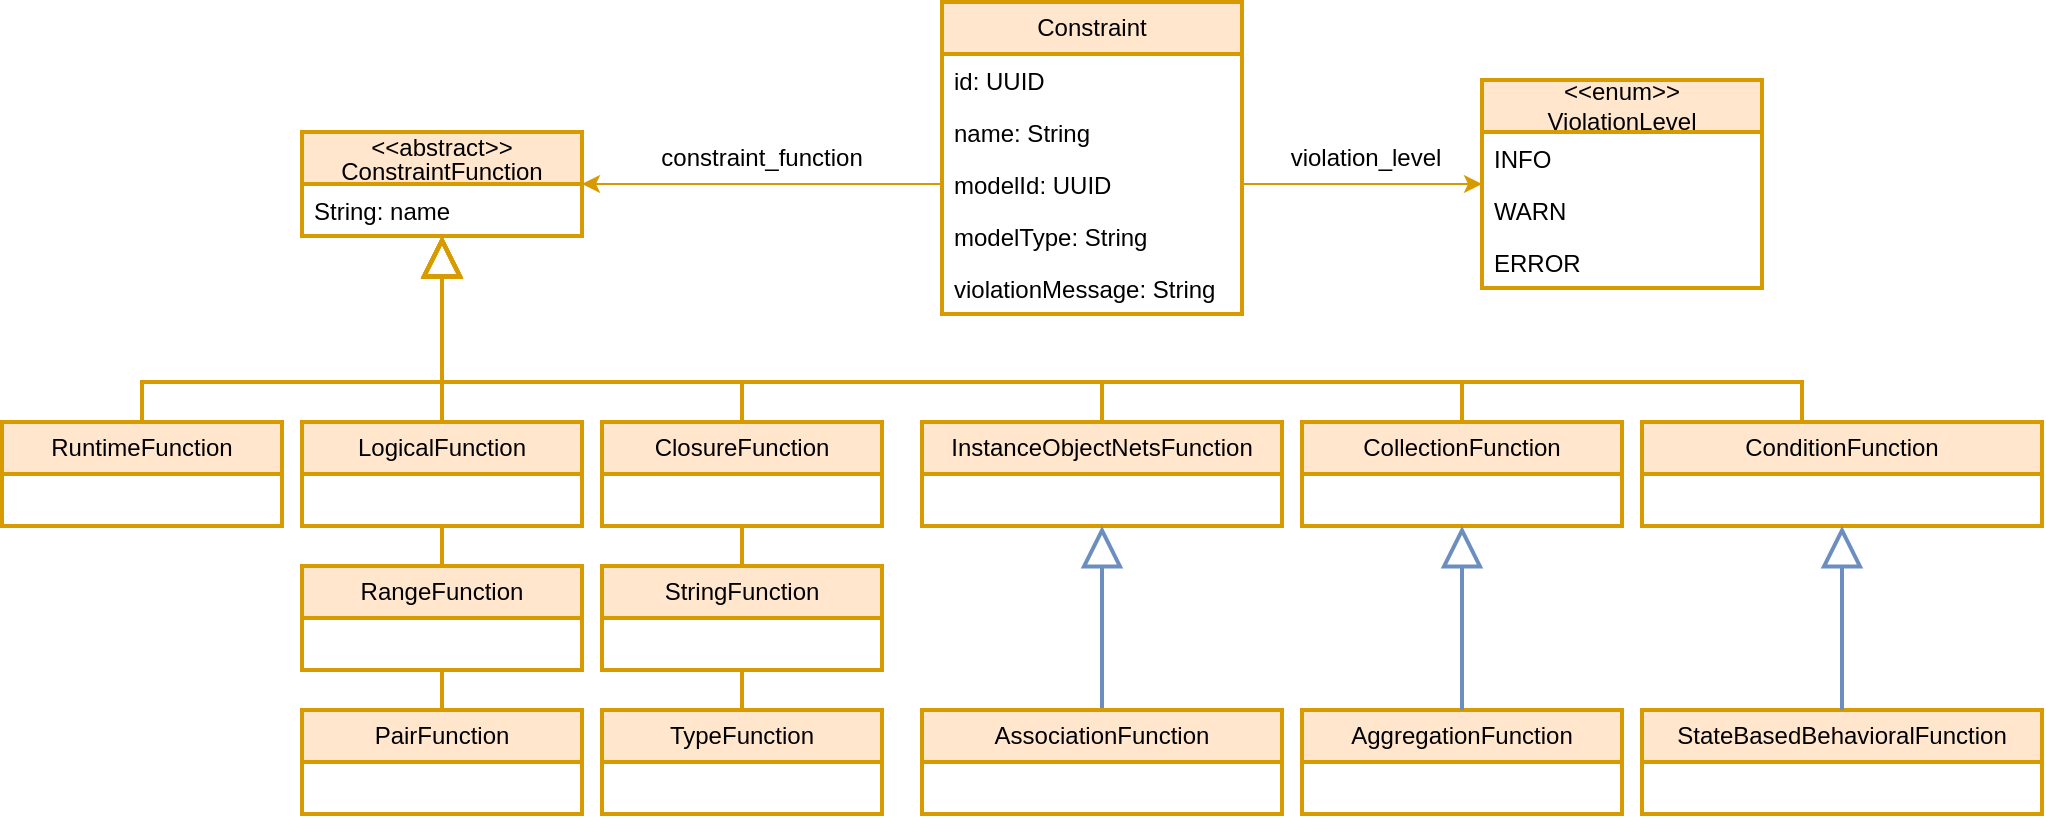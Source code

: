 <mxfile version="21.0.2" type="device"><diagram name="Page-1" id="vdJCaz6zCRQi6W6Z7t_T"><mxGraphModel dx="2284" dy="834" grid="1" gridSize="10" guides="1" tooltips="1" connect="1" arrows="1" fold="1" page="1" pageScale="1" pageWidth="850" pageHeight="1100" math="0" shadow="0"><root><mxCell id="0"/><mxCell id="1" parent="0"/><mxCell id="eNfFLNVIUVJQHDzPTLuA-2" value="Constraint" style="swimlane;fontStyle=0;childLayout=stackLayout;horizontal=1;startSize=26;fillColor=#ffe6cc;horizontalStack=0;resizeParent=1;resizeParentMax=0;resizeLast=0;collapsible=1;marginBottom=0;whiteSpace=wrap;html=1;strokeColor=#d79b00;strokeWidth=2;" vertex="1" parent="1"><mxGeometry x="330" y="70" width="150" height="156" as="geometry"/></mxCell><mxCell id="eNfFLNVIUVJQHDzPTLuA-3" value="id: UUID" style="text;strokeColor=none;fillColor=none;align=left;verticalAlign=top;spacingLeft=4;spacingRight=4;overflow=hidden;rotatable=0;points=[[0,0.5],[1,0.5]];portConstraint=eastwest;whiteSpace=wrap;html=1;" vertex="1" parent="eNfFLNVIUVJQHDzPTLuA-2"><mxGeometry y="26" width="150" height="26" as="geometry"/></mxCell><mxCell id="eNfFLNVIUVJQHDzPTLuA-4" value="name: String" style="text;strokeColor=none;fillColor=none;align=left;verticalAlign=top;spacingLeft=4;spacingRight=4;overflow=hidden;rotatable=0;points=[[0,0.5],[1,0.5]];portConstraint=eastwest;whiteSpace=wrap;html=1;" vertex="1" parent="eNfFLNVIUVJQHDzPTLuA-2"><mxGeometry y="52" width="150" height="26" as="geometry"/></mxCell><mxCell id="eNfFLNVIUVJQHDzPTLuA-5" value="modelId: UUID" style="text;strokeColor=none;fillColor=none;align=left;verticalAlign=top;spacingLeft=4;spacingRight=4;overflow=hidden;rotatable=0;points=[[0,0.5],[1,0.5]];portConstraint=eastwest;whiteSpace=wrap;html=1;" vertex="1" parent="eNfFLNVIUVJQHDzPTLuA-2"><mxGeometry y="78" width="150" height="26" as="geometry"/></mxCell><mxCell id="eNfFLNVIUVJQHDzPTLuA-6" value="modelType: String" style="text;strokeColor=none;fillColor=none;align=left;verticalAlign=top;spacingLeft=4;spacingRight=4;overflow=hidden;rotatable=0;points=[[0,0.5],[1,0.5]];portConstraint=eastwest;whiteSpace=wrap;html=1;" vertex="1" parent="eNfFLNVIUVJQHDzPTLuA-2"><mxGeometry y="104" width="150" height="26" as="geometry"/></mxCell><mxCell id="eNfFLNVIUVJQHDzPTLuA-11" value="violationMessage: String" style="text;strokeColor=none;fillColor=none;align=left;verticalAlign=top;spacingLeft=4;spacingRight=4;overflow=hidden;rotatable=0;points=[[0,0.5],[1,0.5]];portConstraint=eastwest;whiteSpace=wrap;html=1;" vertex="1" parent="eNfFLNVIUVJQHDzPTLuA-2"><mxGeometry y="130" width="150" height="26" as="geometry"/></mxCell><mxCell id="eNfFLNVIUVJQHDzPTLuA-12" value="&amp;lt;&amp;lt;enum&amp;gt;&amp;gt;&lt;br&gt;ViolationLevel" style="swimlane;fontStyle=0;childLayout=stackLayout;horizontal=1;startSize=26;fillColor=#ffe6cc;horizontalStack=0;resizeParent=1;resizeParentMax=0;resizeLast=0;collapsible=1;marginBottom=0;whiteSpace=wrap;html=1;strokeColor=#d79b00;strokeWidth=2;" vertex="1" parent="1"><mxGeometry x="600" y="109" width="140" height="104" as="geometry"/></mxCell><mxCell id="eNfFLNVIUVJQHDzPTLuA-13" value="INFO" style="text;strokeColor=none;fillColor=none;align=left;verticalAlign=top;spacingLeft=4;spacingRight=4;overflow=hidden;rotatable=0;points=[[0,0.5],[1,0.5]];portConstraint=eastwest;whiteSpace=wrap;html=1;" vertex="1" parent="eNfFLNVIUVJQHDzPTLuA-12"><mxGeometry y="26" width="140" height="26" as="geometry"/></mxCell><mxCell id="eNfFLNVIUVJQHDzPTLuA-14" value="WARN" style="text;strokeColor=none;fillColor=none;align=left;verticalAlign=top;spacingLeft=4;spacingRight=4;overflow=hidden;rotatable=0;points=[[0,0.5],[1,0.5]];portConstraint=eastwest;whiteSpace=wrap;html=1;" vertex="1" parent="eNfFLNVIUVJQHDzPTLuA-12"><mxGeometry y="52" width="140" height="26" as="geometry"/></mxCell><mxCell id="eNfFLNVIUVJQHDzPTLuA-15" value="ERROR" style="text;strokeColor=none;fillColor=none;align=left;verticalAlign=top;spacingLeft=4;spacingRight=4;overflow=hidden;rotatable=0;points=[[0,0.5],[1,0.5]];portConstraint=eastwest;whiteSpace=wrap;html=1;" vertex="1" parent="eNfFLNVIUVJQHDzPTLuA-12"><mxGeometry y="78" width="140" height="26" as="geometry"/></mxCell><mxCell id="eNfFLNVIUVJQHDzPTLuA-17" value="&lt;p style=&quot;line-height: 100%;&quot;&gt;&amp;lt;&amp;lt;abstract&amp;gt;&amp;gt;&lt;br&gt;ConstraintFunction&lt;/p&gt;" style="swimlane;fontStyle=0;childLayout=stackLayout;horizontal=1;startSize=26;fillColor=#ffe6cc;horizontalStack=0;resizeParent=1;resizeParentMax=0;resizeLast=0;collapsible=1;marginBottom=0;whiteSpace=wrap;html=1;strokeWidth=2;strokeColor=#d79b00;" vertex="1" parent="1"><mxGeometry x="10" y="135" width="140" height="52" as="geometry"/></mxCell><mxCell id="eNfFLNVIUVJQHDzPTLuA-18" value="String: name" style="text;strokeColor=none;fillColor=none;align=left;verticalAlign=top;spacingLeft=4;spacingRight=4;overflow=hidden;rotatable=0;points=[[0,0.5],[1,0.5]];portConstraint=eastwest;whiteSpace=wrap;html=1;" vertex="1" parent="eNfFLNVIUVJQHDzPTLuA-17"><mxGeometry y="26" width="140" height="26" as="geometry"/></mxCell><mxCell id="eNfFLNVIUVJQHDzPTLuA-21" value="RuntimeFunction" style="swimlane;fontStyle=0;childLayout=stackLayout;horizontal=1;startSize=26;fillColor=#ffe6cc;horizontalStack=0;resizeParent=1;resizeParentMax=0;resizeLast=0;collapsible=1;marginBottom=0;whiteSpace=wrap;html=1;strokeColor=#d79b00;strokeWidth=2;" vertex="1" parent="1"><mxGeometry x="-140" y="280" width="140" height="52" as="geometry"/></mxCell><mxCell id="eNfFLNVIUVJQHDzPTLuA-23" value="&amp;nbsp; &amp;nbsp; &amp;nbsp;" style="text;strokeColor=none;fillColor=none;align=left;verticalAlign=top;spacingLeft=4;spacingRight=4;overflow=hidden;rotatable=0;points=[[0,0.5],[1,0.5]];portConstraint=eastwest;whiteSpace=wrap;html=1;" vertex="1" parent="eNfFLNVIUVJQHDzPTLuA-21"><mxGeometry y="26" width="140" height="26" as="geometry"/></mxCell><mxCell id="eNfFLNVIUVJQHDzPTLuA-25" value="InstanceObjectNetsFunction" style="swimlane;fontStyle=0;childLayout=stackLayout;horizontal=1;startSize=26;fillColor=#ffe6cc;horizontalStack=0;resizeParent=1;resizeParentMax=0;resizeLast=0;collapsible=1;marginBottom=0;whiteSpace=wrap;html=1;strokeColor=#d79b00;strokeWidth=2;" vertex="1" parent="1"><mxGeometry x="320" y="280" width="180" height="52" as="geometry"/></mxCell><mxCell id="eNfFLNVIUVJQHDzPTLuA-26" value="&amp;nbsp; &amp;nbsp; &amp;nbsp;" style="text;strokeColor=none;fillColor=none;align=left;verticalAlign=top;spacingLeft=4;spacingRight=4;overflow=hidden;rotatable=0;points=[[0,0.5],[1,0.5]];portConstraint=eastwest;whiteSpace=wrap;html=1;" vertex="1" parent="eNfFLNVIUVJQHDzPTLuA-25"><mxGeometry y="26" width="180" height="26" as="geometry"/></mxCell><mxCell id="eNfFLNVIUVJQHDzPTLuA-27" value="RangeFunction" style="swimlane;fontStyle=0;childLayout=stackLayout;horizontal=1;startSize=26;fillColor=#ffe6cc;horizontalStack=0;resizeParent=1;resizeParentMax=0;resizeLast=0;collapsible=1;marginBottom=0;whiteSpace=wrap;html=1;strokeColor=#d79b00;strokeWidth=2;" vertex="1" parent="1"><mxGeometry x="10" y="352" width="140" height="52" as="geometry"/></mxCell><mxCell id="eNfFLNVIUVJQHDzPTLuA-28" value="&amp;nbsp; &amp;nbsp; &amp;nbsp;" style="text;strokeColor=none;fillColor=none;align=left;verticalAlign=top;spacingLeft=4;spacingRight=4;overflow=hidden;rotatable=0;points=[[0,0.5],[1,0.5]];portConstraint=eastwest;whiteSpace=wrap;html=1;" vertex="1" parent="eNfFLNVIUVJQHDzPTLuA-27"><mxGeometry y="26" width="140" height="26" as="geometry"/></mxCell><mxCell id="eNfFLNVIUVJQHDzPTLuA-29" value="PairFunction" style="swimlane;fontStyle=0;childLayout=stackLayout;horizontal=1;startSize=26;fillColor=#ffe6cc;horizontalStack=0;resizeParent=1;resizeParentMax=0;resizeLast=0;collapsible=1;marginBottom=0;whiteSpace=wrap;html=1;strokeColor=#d79b00;strokeWidth=2;" vertex="1" parent="1"><mxGeometry x="10" y="424" width="140" height="52" as="geometry"/></mxCell><mxCell id="eNfFLNVIUVJQHDzPTLuA-30" value="&amp;nbsp; &amp;nbsp; &amp;nbsp;" style="text;strokeColor=none;fillColor=none;align=left;verticalAlign=top;spacingLeft=4;spacingRight=4;overflow=hidden;rotatable=0;points=[[0,0.5],[1,0.5]];portConstraint=eastwest;whiteSpace=wrap;html=1;" vertex="1" parent="eNfFLNVIUVJQHDzPTLuA-29"><mxGeometry y="26" width="140" height="26" as="geometry"/></mxCell><mxCell id="eNfFLNVIUVJQHDzPTLuA-31" value="ClosureFunction" style="swimlane;fontStyle=0;childLayout=stackLayout;horizontal=1;startSize=26;fillColor=#ffe6cc;horizontalStack=0;resizeParent=1;resizeParentMax=0;resizeLast=0;collapsible=1;marginBottom=0;whiteSpace=wrap;html=1;strokeColor=#d79b00;strokeWidth=2;" vertex="1" parent="1"><mxGeometry x="160" y="280" width="140" height="52" as="geometry"/></mxCell><mxCell id="eNfFLNVIUVJQHDzPTLuA-32" value="&amp;nbsp; &amp;nbsp; &amp;nbsp;" style="text;strokeColor=none;fillColor=none;align=left;verticalAlign=top;spacingLeft=4;spacingRight=4;overflow=hidden;rotatable=0;points=[[0,0.5],[1,0.5]];portConstraint=eastwest;whiteSpace=wrap;html=1;" vertex="1" parent="eNfFLNVIUVJQHDzPTLuA-31"><mxGeometry y="26" width="140" height="26" as="geometry"/></mxCell><mxCell id="eNfFLNVIUVJQHDzPTLuA-33" value="StringFunction" style="swimlane;fontStyle=0;childLayout=stackLayout;horizontal=1;startSize=26;fillColor=#ffe6cc;horizontalStack=0;resizeParent=1;resizeParentMax=0;resizeLast=0;collapsible=1;marginBottom=0;whiteSpace=wrap;html=1;strokeColor=#d79b00;strokeWidth=2;" vertex="1" parent="1"><mxGeometry x="160" y="352" width="140" height="52" as="geometry"/></mxCell><mxCell id="eNfFLNVIUVJQHDzPTLuA-34" value="&amp;nbsp; &amp;nbsp; &amp;nbsp;" style="text;strokeColor=none;fillColor=none;align=left;verticalAlign=top;spacingLeft=4;spacingRight=4;overflow=hidden;rotatable=0;points=[[0,0.5],[1,0.5]];portConstraint=eastwest;whiteSpace=wrap;html=1;" vertex="1" parent="eNfFLNVIUVJQHDzPTLuA-33"><mxGeometry y="26" width="140" height="26" as="geometry"/></mxCell><mxCell id="eNfFLNVIUVJQHDzPTLuA-35" value="TypeFunction" style="swimlane;fontStyle=0;childLayout=stackLayout;horizontal=1;startSize=26;fillColor=#ffe6cc;horizontalStack=0;resizeParent=1;resizeParentMax=0;resizeLast=0;collapsible=1;marginBottom=0;whiteSpace=wrap;html=1;strokeColor=#d79b00;strokeWidth=2;" vertex="1" parent="1"><mxGeometry x="160" y="424" width="140" height="52" as="geometry"/></mxCell><mxCell id="eNfFLNVIUVJQHDzPTLuA-36" value="&amp;nbsp; &amp;nbsp; &amp;nbsp;" style="text;strokeColor=none;fillColor=none;align=left;verticalAlign=top;spacingLeft=4;spacingRight=4;overflow=hidden;rotatable=0;points=[[0,0.5],[1,0.5]];portConstraint=eastwest;whiteSpace=wrap;html=1;" vertex="1" parent="eNfFLNVIUVJQHDzPTLuA-35"><mxGeometry y="26" width="140" height="26" as="geometry"/></mxCell><mxCell id="eNfFLNVIUVJQHDzPTLuA-37" value="CollectionFunction" style="swimlane;fontStyle=0;childLayout=stackLayout;horizontal=1;startSize=26;fillColor=#ffe6cc;horizontalStack=0;resizeParent=1;resizeParentMax=0;resizeLast=0;collapsible=1;marginBottom=0;whiteSpace=wrap;html=1;strokeColor=#d79b00;strokeWidth=2;" vertex="1" parent="1"><mxGeometry x="510" y="280" width="160" height="52" as="geometry"/></mxCell><mxCell id="eNfFLNVIUVJQHDzPTLuA-38" value="&amp;nbsp; &amp;nbsp; &amp;nbsp;" style="text;strokeColor=none;fillColor=none;align=left;verticalAlign=top;spacingLeft=4;spacingRight=4;overflow=hidden;rotatable=0;points=[[0,0.5],[1,0.5]];portConstraint=eastwest;whiteSpace=wrap;html=1;" vertex="1" parent="eNfFLNVIUVJQHDzPTLuA-37"><mxGeometry y="26" width="160" height="26" as="geometry"/></mxCell><mxCell id="eNfFLNVIUVJQHDzPTLuA-39" value="ConditionFunction" style="swimlane;fontStyle=0;childLayout=stackLayout;horizontal=1;startSize=26;fillColor=#ffe6cc;horizontalStack=0;resizeParent=1;resizeParentMax=0;resizeLast=0;collapsible=1;marginBottom=0;whiteSpace=wrap;html=1;strokeColor=#d79b00;strokeWidth=2;" vertex="1" parent="1"><mxGeometry x="680" y="280" width="200" height="52" as="geometry"/></mxCell><mxCell id="eNfFLNVIUVJQHDzPTLuA-40" value="&amp;nbsp; &amp;nbsp; &amp;nbsp;" style="text;strokeColor=none;fillColor=none;align=left;verticalAlign=top;spacingLeft=4;spacingRight=4;overflow=hidden;rotatable=0;points=[[0,0.5],[1,0.5]];portConstraint=eastwest;whiteSpace=wrap;html=1;" vertex="1" parent="eNfFLNVIUVJQHDzPTLuA-39"><mxGeometry y="26" width="200" height="26" as="geometry"/></mxCell><mxCell id="eNfFLNVIUVJQHDzPTLuA-51" style="edgeStyle=orthogonalEdgeStyle;rounded=0;orthogonalLoop=1;jettySize=auto;html=1;exitX=0.5;exitY=0;exitDx=0;exitDy=0;endArrow=block;endFill=0;endSize=16;strokeColor=#D79B00;strokeWidth=2;" edge="1" parent="1" source="eNfFLNVIUVJQHDzPTLuA-41" target="eNfFLNVIUVJQHDzPTLuA-17"><mxGeometry relative="1" as="geometry"/></mxCell><mxCell id="eNfFLNVIUVJQHDzPTLuA-41" value="LogicalFunction" style="swimlane;fontStyle=0;childLayout=stackLayout;horizontal=1;startSize=26;fillColor=#ffe6cc;horizontalStack=0;resizeParent=1;resizeParentMax=0;resizeLast=0;collapsible=1;marginBottom=0;whiteSpace=wrap;html=1;strokeColor=#d79b00;strokeWidth=2;" vertex="1" parent="1"><mxGeometry x="10" y="280" width="140" height="52" as="geometry"/></mxCell><mxCell id="eNfFLNVIUVJQHDzPTLuA-42" value="&amp;nbsp; &amp;nbsp; &amp;nbsp;" style="text;strokeColor=none;fillColor=none;align=left;verticalAlign=top;spacingLeft=4;spacingRight=4;overflow=hidden;rotatable=0;points=[[0,0.5],[1,0.5]];portConstraint=eastwest;whiteSpace=wrap;html=1;" vertex="1" parent="eNfFLNVIUVJQHDzPTLuA-41"><mxGeometry y="26" width="140" height="26" as="geometry"/></mxCell><mxCell id="eNfFLNVIUVJQHDzPTLuA-47" style="edgeStyle=orthogonalEdgeStyle;rounded=0;orthogonalLoop=1;jettySize=auto;html=1;exitX=0;exitY=0.5;exitDx=0;exitDy=0;entryX=1;entryY=0.5;entryDx=0;entryDy=0;fillColor=#ffe6cc;strokeColor=#d79b00;" edge="1" parent="1" source="eNfFLNVIUVJQHDzPTLuA-5" target="eNfFLNVIUVJQHDzPTLuA-17"><mxGeometry relative="1" as="geometry"/></mxCell><mxCell id="eNfFLNVIUVJQHDzPTLuA-48" style="edgeStyle=orthogonalEdgeStyle;rounded=0;orthogonalLoop=1;jettySize=auto;html=1;exitX=1;exitY=0.5;exitDx=0;exitDy=0;entryX=0;entryY=0.5;entryDx=0;entryDy=0;strokeColor=#D79B00;" edge="1" parent="1" source="eNfFLNVIUVJQHDzPTLuA-5" target="eNfFLNVIUVJQHDzPTLuA-12"><mxGeometry relative="1" as="geometry"/></mxCell><mxCell id="eNfFLNVIUVJQHDzPTLuA-49" value="constraint_function" style="text;html=1;strokeColor=none;fillColor=none;align=center;verticalAlign=middle;whiteSpace=wrap;rounded=0;" vertex="1" parent="1"><mxGeometry x="210" y="133" width="60" height="30" as="geometry"/></mxCell><mxCell id="eNfFLNVIUVJQHDzPTLuA-50" value="violation_level" style="text;html=1;strokeColor=none;fillColor=none;align=center;verticalAlign=middle;whiteSpace=wrap;rounded=0;" vertex="1" parent="1"><mxGeometry x="512" y="133" width="60" height="30" as="geometry"/></mxCell><mxCell id="eNfFLNVIUVJQHDzPTLuA-52" style="edgeStyle=orthogonalEdgeStyle;rounded=0;orthogonalLoop=1;jettySize=auto;html=1;exitX=0.5;exitY=0;exitDx=0;exitDy=0;endArrow=block;endFill=0;endSize=16;strokeColor=#D79B00;strokeWidth=2;" edge="1" parent="1" source="eNfFLNVIUVJQHDzPTLuA-21" target="eNfFLNVIUVJQHDzPTLuA-17"><mxGeometry relative="1" as="geometry"><mxPoint x="90" y="290" as="sourcePoint"/><mxPoint x="90" y="197" as="targetPoint"/><Array as="points"><mxPoint x="-70" y="260"/><mxPoint x="80" y="260"/></Array></mxGeometry></mxCell><mxCell id="eNfFLNVIUVJQHDzPTLuA-53" style="edgeStyle=orthogonalEdgeStyle;rounded=0;orthogonalLoop=1;jettySize=auto;html=1;exitX=0.5;exitY=0;exitDx=0;exitDy=0;endArrow=block;endFill=0;endSize=16;strokeColor=#D79B00;strokeWidth=2;" edge="1" parent="1" source="eNfFLNVIUVJQHDzPTLuA-31" target="eNfFLNVIUVJQHDzPTLuA-17"><mxGeometry relative="1" as="geometry"><mxPoint x="100" y="300" as="sourcePoint"/><mxPoint x="100" y="207" as="targetPoint"/><Array as="points"><mxPoint x="230" y="260"/><mxPoint x="80" y="260"/></Array></mxGeometry></mxCell><mxCell id="eNfFLNVIUVJQHDzPTLuA-54" style="edgeStyle=orthogonalEdgeStyle;rounded=0;orthogonalLoop=1;jettySize=auto;html=1;exitX=0.5;exitY=0;exitDx=0;exitDy=0;endArrow=block;endFill=0;endSize=16;strokeColor=#D79B00;strokeWidth=2;" edge="1" parent="1" source="eNfFLNVIUVJQHDzPTLuA-25" target="eNfFLNVIUVJQHDzPTLuA-17"><mxGeometry relative="1" as="geometry"><mxPoint x="240" y="290" as="sourcePoint"/><mxPoint x="90" y="197" as="targetPoint"/><Array as="points"><mxPoint x="410" y="260"/><mxPoint x="80" y="260"/></Array></mxGeometry></mxCell><mxCell id="eNfFLNVIUVJQHDzPTLuA-55" style="edgeStyle=orthogonalEdgeStyle;rounded=0;orthogonalLoop=1;jettySize=auto;html=1;exitX=0.5;exitY=0;exitDx=0;exitDy=0;endArrow=block;endFill=0;endSize=16;strokeColor=#D79B00;strokeWidth=2;" edge="1" parent="1" source="eNfFLNVIUVJQHDzPTLuA-37" target="eNfFLNVIUVJQHDzPTLuA-17"><mxGeometry relative="1" as="geometry"><mxPoint x="90" y="290" as="sourcePoint"/><mxPoint x="90" y="197" as="targetPoint"/><Array as="points"><mxPoint x="590" y="260"/><mxPoint x="80" y="260"/></Array></mxGeometry></mxCell><mxCell id="eNfFLNVIUVJQHDzPTLuA-56" style="edgeStyle=orthogonalEdgeStyle;rounded=0;orthogonalLoop=1;jettySize=auto;html=1;exitX=0.5;exitY=0;exitDx=0;exitDy=0;endArrow=block;endFill=0;endSize=16;strokeColor=#D79B00;strokeWidth=2;" edge="1" parent="1" source="eNfFLNVIUVJQHDzPTLuA-39" target="eNfFLNVIUVJQHDzPTLuA-17"><mxGeometry relative="1" as="geometry"><mxPoint x="100" y="300" as="sourcePoint"/><mxPoint x="100" y="207" as="targetPoint"/><Array as="points"><mxPoint x="760" y="260"/><mxPoint x="80" y="260"/></Array></mxGeometry></mxCell><mxCell id="eNfFLNVIUVJQHDzPTLuA-58" value="" style="endArrow=none;html=1;rounded=0;strokeWidth=2;fillColor=#ffe6cc;strokeColor=#d79b00;" edge="1" parent="1" source="eNfFLNVIUVJQHDzPTLuA-27" target="eNfFLNVIUVJQHDzPTLuA-41"><mxGeometry width="50" height="50" relative="1" as="geometry"><mxPoint x="330" y="370" as="sourcePoint"/><mxPoint x="380" y="320" as="targetPoint"/></mxGeometry></mxCell><mxCell id="eNfFLNVIUVJQHDzPTLuA-59" value="" style="endArrow=none;html=1;rounded=0;strokeWidth=2;fillColor=#ffe6cc;strokeColor=#d79b00;" edge="1" parent="1" source="eNfFLNVIUVJQHDzPTLuA-29" target="eNfFLNVIUVJQHDzPTLuA-27"><mxGeometry width="50" height="50" relative="1" as="geometry"><mxPoint x="90" y="362" as="sourcePoint"/><mxPoint x="90" y="342" as="targetPoint"/></mxGeometry></mxCell><mxCell id="eNfFLNVIUVJQHDzPTLuA-60" value="" style="endArrow=none;html=1;rounded=0;strokeWidth=2;fillColor=#ffe6cc;strokeColor=#d79b00;" edge="1" parent="1" source="eNfFLNVIUVJQHDzPTLuA-33" target="eNfFLNVIUVJQHDzPTLuA-31"><mxGeometry width="50" height="50" relative="1" as="geometry"><mxPoint x="100" y="372" as="sourcePoint"/><mxPoint x="100" y="352" as="targetPoint"/></mxGeometry></mxCell><mxCell id="eNfFLNVIUVJQHDzPTLuA-61" value="" style="endArrow=none;html=1;rounded=0;strokeWidth=2;fillColor=#ffe6cc;strokeColor=#d79b00;" edge="1" parent="1" source="eNfFLNVIUVJQHDzPTLuA-35" target="eNfFLNVIUVJQHDzPTLuA-33"><mxGeometry width="50" height="50" relative="1" as="geometry"><mxPoint x="110" y="382" as="sourcePoint"/><mxPoint x="110" y="362" as="targetPoint"/></mxGeometry></mxCell><mxCell id="eNfFLNVIUVJQHDzPTLuA-70" style="edgeStyle=orthogonalEdgeStyle;rounded=0;orthogonalLoop=1;jettySize=auto;html=1;exitX=0.5;exitY=0;exitDx=0;exitDy=0;strokeWidth=2;fillColor=#dae8fc;strokeColor=#6c8ebf;endArrow=block;endFill=0;jumpSize=6;endSize=16;" edge="1" parent="1" source="eNfFLNVIUVJQHDzPTLuA-62" target="eNfFLNVIUVJQHDzPTLuA-25"><mxGeometry relative="1" as="geometry"/></mxCell><mxCell id="eNfFLNVIUVJQHDzPTLuA-62" value="AssociationFunction" style="swimlane;fontStyle=0;childLayout=stackLayout;horizontal=1;startSize=26;fillColor=#ffe6cc;horizontalStack=0;resizeParent=1;resizeParentMax=0;resizeLast=0;collapsible=1;marginBottom=0;whiteSpace=wrap;html=1;strokeColor=#d79b00;strokeWidth=2;" vertex="1" parent="1"><mxGeometry x="320" y="424" width="180" height="52" as="geometry"/></mxCell><mxCell id="eNfFLNVIUVJQHDzPTLuA-63" value="&amp;nbsp; &amp;nbsp; &amp;nbsp;" style="text;strokeColor=none;fillColor=none;align=left;verticalAlign=top;spacingLeft=4;spacingRight=4;overflow=hidden;rotatable=0;points=[[0,0.5],[1,0.5]];portConstraint=eastwest;whiteSpace=wrap;html=1;" vertex="1" parent="eNfFLNVIUVJQHDzPTLuA-62"><mxGeometry y="26" width="180" height="26" as="geometry"/></mxCell><mxCell id="eNfFLNVIUVJQHDzPTLuA-66" value="AggregationFunction" style="swimlane;fontStyle=0;childLayout=stackLayout;horizontal=1;startSize=26;fillColor=#ffe6cc;horizontalStack=0;resizeParent=1;resizeParentMax=0;resizeLast=0;collapsible=1;marginBottom=0;whiteSpace=wrap;html=1;strokeColor=#d79b00;strokeWidth=2;" vertex="1" parent="1"><mxGeometry x="510" y="424" width="160" height="52" as="geometry"/></mxCell><mxCell id="eNfFLNVIUVJQHDzPTLuA-67" value="&amp;nbsp; &amp;nbsp; &amp;nbsp;" style="text;strokeColor=none;fillColor=none;align=left;verticalAlign=top;spacingLeft=4;spacingRight=4;overflow=hidden;rotatable=0;points=[[0,0.5],[1,0.5]];portConstraint=eastwest;whiteSpace=wrap;html=1;" vertex="1" parent="eNfFLNVIUVJQHDzPTLuA-66"><mxGeometry y="26" width="160" height="26" as="geometry"/></mxCell><mxCell id="eNfFLNVIUVJQHDzPTLuA-68" value="StateBasedBehavioralFunction" style="swimlane;fontStyle=0;childLayout=stackLayout;horizontal=1;startSize=26;fillColor=#ffe6cc;horizontalStack=0;resizeParent=1;resizeParentMax=0;resizeLast=0;collapsible=1;marginBottom=0;whiteSpace=wrap;html=1;strokeColor=#d79b00;strokeWidth=2;" vertex="1" parent="1"><mxGeometry x="680" y="424" width="200" height="52" as="geometry"/></mxCell><mxCell id="eNfFLNVIUVJQHDzPTLuA-69" value="&amp;nbsp; &amp;nbsp; &amp;nbsp;" style="text;strokeColor=none;fillColor=none;align=left;verticalAlign=top;spacingLeft=4;spacingRight=4;overflow=hidden;rotatable=0;points=[[0,0.5],[1,0.5]];portConstraint=eastwest;whiteSpace=wrap;html=1;" vertex="1" parent="eNfFLNVIUVJQHDzPTLuA-68"><mxGeometry y="26" width="200" height="26" as="geometry"/></mxCell><mxCell id="eNfFLNVIUVJQHDzPTLuA-71" style="edgeStyle=orthogonalEdgeStyle;rounded=0;orthogonalLoop=1;jettySize=auto;html=1;strokeWidth=2;fillColor=#dae8fc;strokeColor=#6c8ebf;endArrow=block;endFill=0;jumpSize=6;endSize=16;" edge="1" parent="1" source="eNfFLNVIUVJQHDzPTLuA-66" target="eNfFLNVIUVJQHDzPTLuA-37"><mxGeometry relative="1" as="geometry"><mxPoint x="420" y="434" as="sourcePoint"/><mxPoint x="420" y="342" as="targetPoint"/></mxGeometry></mxCell><mxCell id="eNfFLNVIUVJQHDzPTLuA-72" style="edgeStyle=orthogonalEdgeStyle;rounded=0;orthogonalLoop=1;jettySize=auto;html=1;strokeWidth=2;fillColor=#dae8fc;strokeColor=#6c8ebf;endArrow=block;endFill=0;jumpSize=6;endSize=16;" edge="1" parent="1" source="eNfFLNVIUVJQHDzPTLuA-68" target="eNfFLNVIUVJQHDzPTLuA-39"><mxGeometry relative="1" as="geometry"><mxPoint x="430" y="444" as="sourcePoint"/><mxPoint x="430" y="352" as="targetPoint"/></mxGeometry></mxCell></root></mxGraphModel></diagram></mxfile>